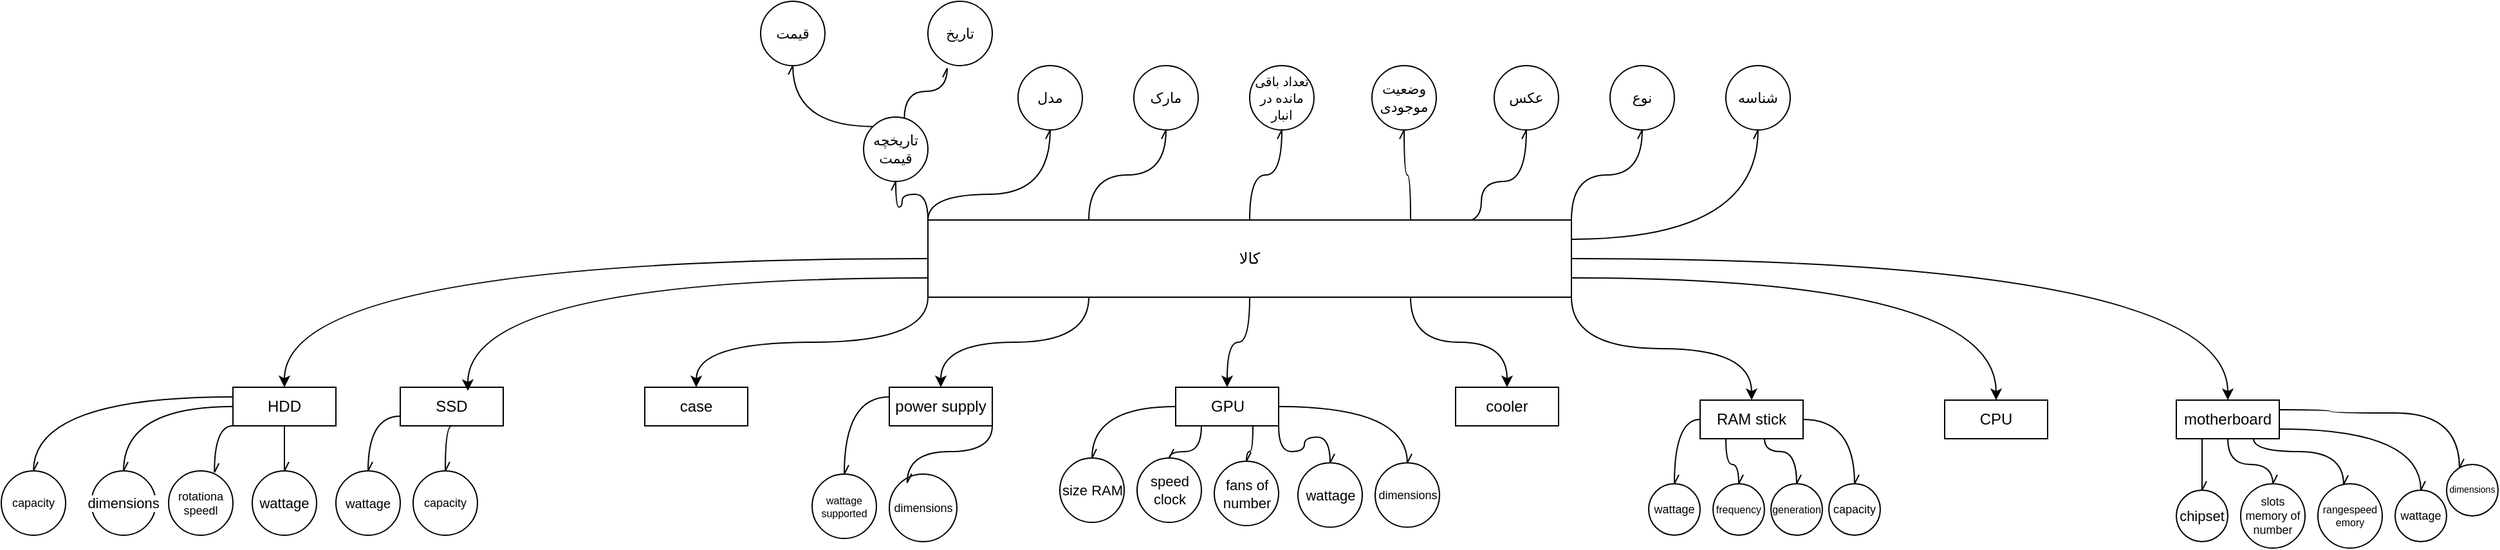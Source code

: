 <mxfile version="24.9.1">
  <diagram name="Page-1" id="9pAMobIlL3Q27WV-ND6b">
    <mxGraphModel dx="2643" dy="2343" grid="1" gridSize="10" guides="1" tooltips="1" connect="1" arrows="1" fold="1" page="1" pageScale="1" pageWidth="850" pageHeight="1400" math="0" shadow="0">
      <root>
        <mxCell id="0" />
        <mxCell id="1" parent="0" />
        <mxCell id="2hztsEfEEE-q9e5ccqZt-3" style="edgeStyle=orthogonalEdgeStyle;rounded=0;orthogonalLoop=1;jettySize=auto;html=1;exitX=0;exitY=1;exitDx=0;exitDy=0;curved=1;" edge="1" parent="1" source="2hztsEfEEE-q9e5ccqZt-1" target="2hztsEfEEE-q9e5ccqZt-4">
          <mxGeometry relative="1" as="geometry">
            <mxPoint x="80" y="230" as="targetPoint" />
          </mxGeometry>
        </mxCell>
        <mxCell id="2hztsEfEEE-q9e5ccqZt-5" style="edgeStyle=orthogonalEdgeStyle;rounded=0;orthogonalLoop=1;jettySize=auto;html=1;exitX=0.25;exitY=1;exitDx=0;exitDy=0;curved=1;" edge="1" parent="1" source="2hztsEfEEE-q9e5ccqZt-1" target="2hztsEfEEE-q9e5ccqZt-6">
          <mxGeometry relative="1" as="geometry">
            <mxPoint x="170" y="220" as="targetPoint" />
          </mxGeometry>
        </mxCell>
        <mxCell id="2hztsEfEEE-q9e5ccqZt-7" style="edgeStyle=orthogonalEdgeStyle;rounded=0;orthogonalLoop=1;jettySize=auto;html=1;exitX=0.5;exitY=1;exitDx=0;exitDy=0;curved=1;" edge="1" parent="1" source="2hztsEfEEE-q9e5ccqZt-1" target="2hztsEfEEE-q9e5ccqZt-9">
          <mxGeometry relative="1" as="geometry">
            <mxPoint x="260" y="230" as="targetPoint" />
          </mxGeometry>
        </mxCell>
        <mxCell id="2hztsEfEEE-q9e5ccqZt-10" style="edgeStyle=orthogonalEdgeStyle;rounded=0;orthogonalLoop=1;jettySize=auto;html=1;exitX=0.75;exitY=1;exitDx=0;exitDy=0;curved=1;" edge="1" parent="1" source="2hztsEfEEE-q9e5ccqZt-1" target="2hztsEfEEE-q9e5ccqZt-11">
          <mxGeometry relative="1" as="geometry">
            <mxPoint x="330" y="230" as="targetPoint" />
          </mxGeometry>
        </mxCell>
        <mxCell id="2hztsEfEEE-q9e5ccqZt-13" style="edgeStyle=orthogonalEdgeStyle;rounded=0;orthogonalLoop=1;jettySize=auto;html=1;exitX=1;exitY=1;exitDx=0;exitDy=0;curved=1;" edge="1" parent="1" source="2hztsEfEEE-q9e5ccqZt-1" target="2hztsEfEEE-q9e5ccqZt-14">
          <mxGeometry relative="1" as="geometry">
            <mxPoint x="430" y="230" as="targetPoint" />
          </mxGeometry>
        </mxCell>
        <mxCell id="2hztsEfEEE-q9e5ccqZt-17" style="edgeStyle=orthogonalEdgeStyle;rounded=0;orthogonalLoop=1;jettySize=auto;html=1;exitX=1;exitY=0.5;exitDx=0;exitDy=0;curved=1;" edge="1" parent="1" source="2hztsEfEEE-q9e5ccqZt-1" target="2hztsEfEEE-q9e5ccqZt-18">
          <mxGeometry relative="1" as="geometry">
            <mxPoint x="480" y="240" as="targetPoint" />
          </mxGeometry>
        </mxCell>
        <mxCell id="2hztsEfEEE-q9e5ccqZt-24" style="edgeStyle=orthogonalEdgeStyle;rounded=0;orthogonalLoop=1;jettySize=auto;html=1;exitX=0;exitY=0.5;exitDx=0;exitDy=0;curved=1;" edge="1" parent="1" source="2hztsEfEEE-q9e5ccqZt-1" target="2hztsEfEEE-q9e5ccqZt-25">
          <mxGeometry relative="1" as="geometry">
            <mxPoint x="-100" y="230" as="targetPoint" />
          </mxGeometry>
        </mxCell>
        <mxCell id="2hztsEfEEE-q9e5ccqZt-26" style="edgeStyle=orthogonalEdgeStyle;rounded=0;orthogonalLoop=1;jettySize=auto;html=1;exitX=1;exitY=0.75;exitDx=0;exitDy=0;curved=1;" edge="1" parent="1" source="2hztsEfEEE-q9e5ccqZt-1" target="2hztsEfEEE-q9e5ccqZt-27">
          <mxGeometry relative="1" as="geometry">
            <mxPoint x="460" y="210" as="targetPoint" />
          </mxGeometry>
        </mxCell>
        <mxCell id="2hztsEfEEE-q9e5ccqZt-32" style="edgeStyle=orthogonalEdgeStyle;shape=connector;curved=1;rounded=0;orthogonalLoop=1;jettySize=auto;html=1;exitX=0.5;exitY=0;exitDx=0;exitDy=0;strokeColor=default;align=center;verticalAlign=middle;fontFamily=Helvetica;fontSize=11;fontColor=default;labelBackgroundColor=default;elbow=vertical;endArrow=openAsync;endFill=0;" edge="1" parent="1" source="2hztsEfEEE-q9e5ccqZt-1" target="2hztsEfEEE-q9e5ccqZt-33">
          <mxGeometry relative="1" as="geometry">
            <mxPoint x="230" y="60" as="targetPoint" />
          </mxGeometry>
        </mxCell>
        <mxCell id="2hztsEfEEE-q9e5ccqZt-34" style="edgeStyle=orthogonalEdgeStyle;shape=connector;curved=1;rounded=0;orthogonalLoop=1;jettySize=auto;html=1;exitX=0.25;exitY=0;exitDx=0;exitDy=0;strokeColor=default;align=center;verticalAlign=middle;fontFamily=Helvetica;fontSize=11;fontColor=default;labelBackgroundColor=default;elbow=vertical;endArrow=openAsync;endFill=0;" edge="1" parent="1" source="2hztsEfEEE-q9e5ccqZt-1" target="2hztsEfEEE-q9e5ccqZt-35">
          <mxGeometry relative="1" as="geometry">
            <mxPoint x="177.5" y="60" as="targetPoint" />
          </mxGeometry>
        </mxCell>
        <mxCell id="2hztsEfEEE-q9e5ccqZt-40" style="edgeStyle=orthogonalEdgeStyle;shape=connector;curved=1;rounded=0;orthogonalLoop=1;jettySize=auto;html=1;exitX=0;exitY=0;exitDx=0;exitDy=0;strokeColor=default;align=center;verticalAlign=middle;fontFamily=Helvetica;fontSize=11;fontColor=default;labelBackgroundColor=default;elbow=vertical;endArrow=openAsync;endFill=0;" edge="1" parent="1" source="2hztsEfEEE-q9e5ccqZt-1" target="2hztsEfEEE-q9e5ccqZt-41">
          <mxGeometry relative="1" as="geometry">
            <mxPoint x="90" y="60" as="targetPoint" />
            <Array as="points">
              <mxPoint x="-120" y="80" />
              <mxPoint x="-25" y="80" />
            </Array>
          </mxGeometry>
        </mxCell>
        <mxCell id="2hztsEfEEE-q9e5ccqZt-42" style="edgeStyle=orthogonalEdgeStyle;shape=connector;curved=1;rounded=0;orthogonalLoop=1;jettySize=auto;html=1;exitX=0;exitY=0;exitDx=0;exitDy=0;strokeColor=default;align=center;verticalAlign=middle;fontFamily=Helvetica;fontSize=11;fontColor=default;labelBackgroundColor=default;elbow=vertical;endArrow=openAsync;endFill=0;" edge="1" parent="1" source="2hztsEfEEE-q9e5ccqZt-1" target="2hztsEfEEE-q9e5ccqZt-43">
          <mxGeometry relative="1" as="geometry">
            <mxPoint x="50" y="60" as="targetPoint" />
          </mxGeometry>
        </mxCell>
        <mxCell id="2hztsEfEEE-q9e5ccqZt-64" style="edgeStyle=orthogonalEdgeStyle;shape=connector;curved=1;rounded=0;orthogonalLoop=1;jettySize=auto;html=1;exitX=1;exitY=0;exitDx=0;exitDy=0;entryX=0.5;entryY=1;entryDx=0;entryDy=0;strokeColor=default;align=center;verticalAlign=middle;fontFamily=Helvetica;fontSize=11;fontColor=default;labelBackgroundColor=default;elbow=vertical;endArrow=openAsync;endFill=0;" edge="1" parent="1" source="2hztsEfEEE-q9e5ccqZt-1" target="2hztsEfEEE-q9e5ccqZt-39">
          <mxGeometry relative="1" as="geometry" />
        </mxCell>
        <mxCell id="2hztsEfEEE-q9e5ccqZt-65" style="edgeStyle=orthogonalEdgeStyle;shape=connector;curved=1;rounded=0;orthogonalLoop=1;jettySize=auto;html=1;exitX=1;exitY=0.25;exitDx=0;exitDy=0;entryX=0.5;entryY=1;entryDx=0;entryDy=0;strokeColor=default;align=center;verticalAlign=middle;fontFamily=Helvetica;fontSize=11;fontColor=default;labelBackgroundColor=default;elbow=vertical;endArrow=openAsync;endFill=0;" edge="1" parent="1" source="2hztsEfEEE-q9e5ccqZt-1" target="2hztsEfEEE-q9e5ccqZt-37">
          <mxGeometry relative="1" as="geometry" />
        </mxCell>
        <mxCell id="2hztsEfEEE-q9e5ccqZt-66" style="edgeStyle=orthogonalEdgeStyle;shape=connector;curved=1;rounded=0;orthogonalLoop=1;jettySize=auto;html=1;exitX=0.83;exitY=0.023;exitDx=0;exitDy=0;strokeColor=default;align=center;verticalAlign=middle;fontFamily=Helvetica;fontSize=11;fontColor=default;labelBackgroundColor=default;elbow=vertical;endArrow=openAsync;endFill=0;entryX=0.5;entryY=1;entryDx=0;entryDy=0;exitPerimeter=0;" edge="1" parent="1" source="2hztsEfEEE-q9e5ccqZt-1" target="2hztsEfEEE-q9e5ccqZt-29">
          <mxGeometry relative="1" as="geometry">
            <mxPoint x="320" y="40" as="targetPoint" />
            <Array as="points">
              <mxPoint x="310" y="101" />
              <mxPoint x="310" y="70" />
              <mxPoint x="345" y="70" />
            </Array>
          </mxGeometry>
        </mxCell>
        <mxCell id="2hztsEfEEE-q9e5ccqZt-67" style="edgeStyle=orthogonalEdgeStyle;shape=connector;curved=1;rounded=0;orthogonalLoop=1;jettySize=auto;html=1;exitX=0.75;exitY=0;exitDx=0;exitDy=0;entryX=0.5;entryY=1;entryDx=0;entryDy=0;strokeColor=default;align=center;verticalAlign=middle;fontFamily=Helvetica;fontSize=11;fontColor=default;labelBackgroundColor=default;elbow=vertical;endArrow=openAsync;endFill=0;" edge="1" parent="1" source="2hztsEfEEE-q9e5ccqZt-1" target="2hztsEfEEE-q9e5ccqZt-31">
          <mxGeometry relative="1" as="geometry" />
        </mxCell>
        <mxCell id="2hztsEfEEE-q9e5ccqZt-1" value="کالا" style="rounded=0;whiteSpace=wrap;html=1;" vertex="1" parent="1">
          <mxGeometry x="-120" y="100" width="500" height="60" as="geometry" />
        </mxCell>
        <mxCell id="2hztsEfEEE-q9e5ccqZt-4" value="case" style="rounded=0;whiteSpace=wrap;html=1;" vertex="1" parent="1">
          <mxGeometry x="-340" y="230" width="80" height="30" as="geometry" />
        </mxCell>
        <mxCell id="2hztsEfEEE-q9e5ccqZt-97" style="edgeStyle=orthogonalEdgeStyle;shape=connector;curved=1;rounded=0;orthogonalLoop=1;jettySize=auto;html=1;exitX=0;exitY=0.25;exitDx=0;exitDy=0;entryX=0.5;entryY=0;entryDx=0;entryDy=0;strokeColor=default;align=center;verticalAlign=middle;fontFamily=Helvetica;fontSize=11;fontColor=default;labelBackgroundColor=default;elbow=vertical;endArrow=openAsync;endFill=0;" edge="1" parent="1" source="2hztsEfEEE-q9e5ccqZt-6" target="2hztsEfEEE-q9e5ccqZt-80">
          <mxGeometry relative="1" as="geometry" />
        </mxCell>
        <mxCell id="2hztsEfEEE-q9e5ccqZt-6" value="power supply" style="rounded=0;whiteSpace=wrap;html=1;" vertex="1" parent="1">
          <mxGeometry x="-150" y="230" width="80" height="30" as="geometry" />
        </mxCell>
        <mxCell id="2hztsEfEEE-q9e5ccqZt-110" style="edgeStyle=orthogonalEdgeStyle;shape=connector;curved=1;rounded=0;orthogonalLoop=1;jettySize=auto;html=1;exitX=0;exitY=0.5;exitDx=0;exitDy=0;entryX=0.5;entryY=0;entryDx=0;entryDy=0;strokeColor=default;align=center;verticalAlign=middle;fontFamily=Helvetica;fontSize=11;fontColor=default;labelBackgroundColor=default;elbow=vertical;endArrow=openAsync;endFill=0;" edge="1" parent="1" source="2hztsEfEEE-q9e5ccqZt-9" target="2hztsEfEEE-q9e5ccqZt-109">
          <mxGeometry relative="1" as="geometry" />
        </mxCell>
        <mxCell id="2hztsEfEEE-q9e5ccqZt-111" style="edgeStyle=orthogonalEdgeStyle;shape=connector;curved=1;rounded=0;orthogonalLoop=1;jettySize=auto;html=1;exitX=0.25;exitY=1;exitDx=0;exitDy=0;strokeColor=default;align=center;verticalAlign=middle;fontFamily=Helvetica;fontSize=11;fontColor=default;labelBackgroundColor=default;elbow=vertical;endArrow=openAsync;endFill=0;" edge="1" parent="1" source="2hztsEfEEE-q9e5ccqZt-9" target="2hztsEfEEE-q9e5ccqZt-112">
          <mxGeometry relative="1" as="geometry">
            <mxPoint x="92.974" y="300" as="targetPoint" />
          </mxGeometry>
        </mxCell>
        <mxCell id="2hztsEfEEE-q9e5ccqZt-113" style="edgeStyle=orthogonalEdgeStyle;shape=connector;curved=1;rounded=0;orthogonalLoop=1;jettySize=auto;html=1;exitX=0.75;exitY=1;exitDx=0;exitDy=0;strokeColor=default;align=center;verticalAlign=middle;fontFamily=Helvetica;fontSize=11;fontColor=default;labelBackgroundColor=default;elbow=vertical;endArrow=openAsync;endFill=0;" edge="1" parent="1" source="2hztsEfEEE-q9e5ccqZt-9" target="2hztsEfEEE-q9e5ccqZt-114">
          <mxGeometry relative="1" as="geometry">
            <mxPoint x="152.5" y="300" as="targetPoint" />
          </mxGeometry>
        </mxCell>
        <mxCell id="2hztsEfEEE-q9e5ccqZt-115" style="edgeStyle=orthogonalEdgeStyle;shape=connector;curved=1;rounded=0;orthogonalLoop=1;jettySize=auto;html=1;exitX=1;exitY=1;exitDx=0;exitDy=0;strokeColor=default;align=center;verticalAlign=middle;fontFamily=Helvetica;fontSize=11;fontColor=default;labelBackgroundColor=default;elbow=vertical;endArrow=openAsync;endFill=0;" edge="1" parent="1" source="2hztsEfEEE-q9e5ccqZt-9" target="2hztsEfEEE-q9e5ccqZt-116">
          <mxGeometry relative="1" as="geometry">
            <mxPoint x="182.5" y="280" as="targetPoint" />
          </mxGeometry>
        </mxCell>
        <mxCell id="2hztsEfEEE-q9e5ccqZt-117" style="edgeStyle=orthogonalEdgeStyle;shape=connector;curved=1;rounded=0;orthogonalLoop=1;jettySize=auto;html=1;exitX=1;exitY=0.5;exitDx=0;exitDy=0;strokeColor=default;align=center;verticalAlign=middle;fontFamily=Helvetica;fontSize=11;fontColor=default;labelBackgroundColor=default;elbow=vertical;endArrow=openAsync;endFill=0;" edge="1" parent="1" source="2hztsEfEEE-q9e5ccqZt-9" target="2hztsEfEEE-q9e5ccqZt-118">
          <mxGeometry relative="1" as="geometry">
            <mxPoint x="222.5" y="290" as="targetPoint" />
          </mxGeometry>
        </mxCell>
        <mxCell id="2hztsEfEEE-q9e5ccqZt-9" value="GPU" style="rounded=0;whiteSpace=wrap;html=1;" vertex="1" parent="1">
          <mxGeometry x="72.5" y="230" width="80" height="30" as="geometry" />
        </mxCell>
        <mxCell id="2hztsEfEEE-q9e5ccqZt-11" value="cooler" style="rounded=0;whiteSpace=wrap;html=1;" vertex="1" parent="1">
          <mxGeometry x="290" y="230" width="80" height="30" as="geometry" />
        </mxCell>
        <mxCell id="2hztsEfEEE-q9e5ccqZt-58" style="edgeStyle=orthogonalEdgeStyle;shape=connector;curved=1;rounded=0;orthogonalLoop=1;jettySize=auto;html=1;exitX=0.25;exitY=1;exitDx=0;exitDy=0;strokeColor=default;align=center;verticalAlign=middle;fontFamily=Helvetica;fontSize=11;fontColor=default;labelBackgroundColor=default;elbow=vertical;endArrow=openAsync;endFill=0;" edge="1" parent="1" source="2hztsEfEEE-q9e5ccqZt-14" target="2hztsEfEEE-q9e5ccqZt-59">
          <mxGeometry relative="1" as="geometry">
            <mxPoint x="530" y="290" as="targetPoint" />
            <Array as="points">
              <mxPoint x="530" y="260" />
              <mxPoint x="530" y="280" />
              <mxPoint x="555" y="280" />
            </Array>
          </mxGeometry>
        </mxCell>
        <mxCell id="2hztsEfEEE-q9e5ccqZt-68" style="edgeStyle=orthogonalEdgeStyle;shape=connector;curved=1;rounded=0;orthogonalLoop=1;jettySize=auto;html=1;exitX=0.25;exitY=1;exitDx=0;exitDy=0;strokeColor=default;align=center;verticalAlign=middle;fontFamily=Helvetica;fontSize=11;fontColor=default;labelBackgroundColor=default;elbow=vertical;endArrow=openAsync;endFill=0;" edge="1" parent="1" source="2hztsEfEEE-q9e5ccqZt-14" target="2hztsEfEEE-q9e5ccqZt-72">
          <mxGeometry relative="1" as="geometry">
            <mxPoint x="500.091" y="300" as="targetPoint" />
          </mxGeometry>
        </mxCell>
        <mxCell id="2hztsEfEEE-q9e5ccqZt-103" style="edgeStyle=orthogonalEdgeStyle;shape=connector;curved=1;rounded=0;orthogonalLoop=1;jettySize=auto;html=1;exitX=1;exitY=0.5;exitDx=0;exitDy=0;entryX=0.5;entryY=0;entryDx=0;entryDy=0;strokeColor=default;align=center;verticalAlign=middle;fontFamily=Helvetica;fontSize=11;fontColor=default;labelBackgroundColor=default;elbow=vertical;endArrow=openAsync;endFill=0;" edge="1" parent="1" source="2hztsEfEEE-q9e5ccqZt-14" target="2hztsEfEEE-q9e5ccqZt-71">
          <mxGeometry relative="1" as="geometry" />
        </mxCell>
        <mxCell id="2hztsEfEEE-q9e5ccqZt-105" style="edgeStyle=orthogonalEdgeStyle;shape=connector;curved=1;rounded=0;orthogonalLoop=1;jettySize=auto;html=1;exitX=0;exitY=0.5;exitDx=0;exitDy=0;entryX=0.5;entryY=0;entryDx=0;entryDy=0;strokeColor=default;align=center;verticalAlign=middle;fontFamily=Helvetica;fontSize=11;fontColor=default;labelBackgroundColor=default;elbow=vertical;endArrow=openAsync;endFill=0;" edge="1" parent="1" source="2hztsEfEEE-q9e5ccqZt-14" target="2hztsEfEEE-q9e5ccqZt-73">
          <mxGeometry relative="1" as="geometry" />
        </mxCell>
        <mxCell id="2hztsEfEEE-q9e5ccqZt-14" value="RAM stick" style="rounded=0;whiteSpace=wrap;html=1;" vertex="1" parent="1">
          <mxGeometry x="480" y="240" width="80" height="30" as="geometry" />
        </mxCell>
        <mxCell id="2hztsEfEEE-q9e5ccqZt-48" style="edgeStyle=orthogonalEdgeStyle;shape=connector;curved=1;rounded=0;orthogonalLoop=1;jettySize=auto;html=1;exitX=0.75;exitY=1;exitDx=0;exitDy=0;strokeColor=default;align=center;verticalAlign=middle;fontFamily=Helvetica;fontSize=11;fontColor=default;labelBackgroundColor=default;elbow=vertical;endArrow=openAsync;endFill=0;" edge="1" parent="1" source="2hztsEfEEE-q9e5ccqZt-18" target="2hztsEfEEE-q9e5ccqZt-57">
          <mxGeometry relative="1" as="geometry">
            <mxPoint x="930" y="300" as="targetPoint" />
            <Array as="points">
              <mxPoint x="910" y="280" />
              <mxPoint x="980" y="280" />
            </Array>
          </mxGeometry>
        </mxCell>
        <mxCell id="2hztsEfEEE-q9e5ccqZt-49" style="edgeStyle=orthogonalEdgeStyle;shape=connector;curved=1;rounded=0;orthogonalLoop=1;jettySize=auto;html=1;exitX=0.5;exitY=1;exitDx=0;exitDy=0;strokeColor=default;align=center;verticalAlign=middle;fontFamily=Helvetica;fontSize=11;fontColor=default;labelBackgroundColor=default;elbow=vertical;endArrow=openAsync;endFill=0;" edge="1" parent="1" source="2hztsEfEEE-q9e5ccqZt-18" target="2hztsEfEEE-q9e5ccqZt-56">
          <mxGeometry relative="1" as="geometry">
            <mxPoint x="900" y="300" as="targetPoint" />
          </mxGeometry>
        </mxCell>
        <mxCell id="2hztsEfEEE-q9e5ccqZt-50" style="edgeStyle=orthogonalEdgeStyle;shape=connector;curved=1;rounded=0;orthogonalLoop=1;jettySize=auto;html=1;exitX=0.25;exitY=1;exitDx=0;exitDy=0;strokeColor=default;align=center;verticalAlign=middle;fontFamily=Helvetica;fontSize=11;fontColor=default;labelBackgroundColor=default;elbow=vertical;endArrow=openAsync;endFill=0;" edge="1" parent="1" source="2hztsEfEEE-q9e5ccqZt-18" target="2hztsEfEEE-q9e5ccqZt-55">
          <mxGeometry relative="1" as="geometry">
            <mxPoint x="870.31" y="300" as="targetPoint" />
          </mxGeometry>
        </mxCell>
        <mxCell id="2hztsEfEEE-q9e5ccqZt-51" style="edgeStyle=orthogonalEdgeStyle;shape=connector;curved=1;rounded=0;orthogonalLoop=1;jettySize=auto;html=1;exitX=1;exitY=0.75;exitDx=0;exitDy=0;strokeColor=default;align=center;verticalAlign=middle;fontFamily=Helvetica;fontSize=11;fontColor=default;labelBackgroundColor=default;elbow=vertical;endArrow=openAsync;endFill=0;" edge="1" parent="1" source="2hztsEfEEE-q9e5ccqZt-18" target="2hztsEfEEE-q9e5ccqZt-54">
          <mxGeometry relative="1" as="geometry">
            <mxPoint x="960" y="300" as="targetPoint" />
          </mxGeometry>
        </mxCell>
        <mxCell id="2hztsEfEEE-q9e5ccqZt-52" style="edgeStyle=orthogonalEdgeStyle;shape=connector;curved=1;rounded=0;orthogonalLoop=1;jettySize=auto;html=1;exitX=1;exitY=0.25;exitDx=0;exitDy=0;strokeColor=default;align=center;verticalAlign=middle;fontFamily=Helvetica;fontSize=11;fontColor=default;labelBackgroundColor=default;elbow=vertical;endArrow=openAsync;endFill=0;" edge="1" parent="1" source="2hztsEfEEE-q9e5ccqZt-18" target="2hztsEfEEE-q9e5ccqZt-53">
          <mxGeometry relative="1" as="geometry">
            <mxPoint x="990" y="300" as="targetPoint" />
            <Array as="points">
              <mxPoint x="970" y="248" />
              <mxPoint x="970" y="250" />
              <mxPoint x="1070" y="250" />
            </Array>
          </mxGeometry>
        </mxCell>
        <mxCell id="2hztsEfEEE-q9e5ccqZt-18" value="motherboard" style="rounded=0;whiteSpace=wrap;html=1;" vertex="1" parent="1">
          <mxGeometry x="850" y="240" width="80" height="30" as="geometry" />
        </mxCell>
        <mxCell id="2hztsEfEEE-q9e5ccqZt-85" style="edgeStyle=orthogonalEdgeStyle;shape=connector;curved=1;rounded=0;orthogonalLoop=1;jettySize=auto;html=1;exitX=0;exitY=0.75;exitDx=0;exitDy=0;strokeColor=default;align=center;verticalAlign=middle;fontFamily=Helvetica;fontSize=11;fontColor=default;labelBackgroundColor=default;elbow=vertical;endArrow=openAsync;endFill=0;" edge="1" parent="1" source="2hztsEfEEE-q9e5ccqZt-21" target="2hztsEfEEE-q9e5ccqZt-82">
          <mxGeometry relative="1" as="geometry" />
        </mxCell>
        <mxCell id="2hztsEfEEE-q9e5ccqZt-88" style="edgeStyle=orthogonalEdgeStyle;shape=connector;curved=1;rounded=0;orthogonalLoop=1;jettySize=auto;html=1;exitX=0.5;exitY=1;exitDx=0;exitDy=0;entryX=0.5;entryY=0;entryDx=0;entryDy=0;strokeColor=default;align=center;verticalAlign=middle;fontFamily=Helvetica;fontSize=11;fontColor=default;labelBackgroundColor=default;elbow=vertical;endArrow=openAsync;endFill=0;" edge="1" parent="1" source="2hztsEfEEE-q9e5ccqZt-21" target="2hztsEfEEE-q9e5ccqZt-84">
          <mxGeometry relative="1" as="geometry" />
        </mxCell>
        <mxCell id="2hztsEfEEE-q9e5ccqZt-21" value="SSD" style="rounded=0;whiteSpace=wrap;html=1;" vertex="1" parent="1">
          <mxGeometry x="-530" y="230" width="80" height="30" as="geometry" />
        </mxCell>
        <mxCell id="2hztsEfEEE-q9e5ccqZt-23" style="edgeStyle=orthogonalEdgeStyle;rounded=0;orthogonalLoop=1;jettySize=auto;html=1;exitX=0;exitY=0.75;exitDx=0;exitDy=0;entryX=0.656;entryY=0.094;entryDx=0;entryDy=0;entryPerimeter=0;curved=1;" edge="1" parent="1" source="2hztsEfEEE-q9e5ccqZt-1" target="2hztsEfEEE-q9e5ccqZt-21">
          <mxGeometry relative="1" as="geometry" />
        </mxCell>
        <mxCell id="2hztsEfEEE-q9e5ccqZt-94" style="edgeStyle=orthogonalEdgeStyle;shape=connector;curved=1;rounded=0;orthogonalLoop=1;jettySize=auto;html=1;exitX=0;exitY=0.25;exitDx=0;exitDy=0;entryX=0.5;entryY=0;entryDx=0;entryDy=0;strokeColor=default;align=center;verticalAlign=middle;fontFamily=Helvetica;fontSize=11;fontColor=default;labelBackgroundColor=default;elbow=vertical;endArrow=openAsync;endFill=0;" edge="1" parent="1" source="2hztsEfEEE-q9e5ccqZt-25" target="2hztsEfEEE-q9e5ccqZt-91">
          <mxGeometry relative="1" as="geometry" />
        </mxCell>
        <mxCell id="2hztsEfEEE-q9e5ccqZt-98" style="edgeStyle=orthogonalEdgeStyle;shape=connector;curved=1;rounded=0;orthogonalLoop=1;jettySize=auto;html=1;exitX=0.5;exitY=1;exitDx=0;exitDy=0;strokeColor=default;align=center;verticalAlign=middle;fontFamily=Helvetica;fontSize=11;fontColor=default;labelBackgroundColor=default;elbow=vertical;endArrow=openAsync;endFill=0;" edge="1" parent="1" source="2hztsEfEEE-q9e5ccqZt-25" target="2hztsEfEEE-q9e5ccqZt-99">
          <mxGeometry relative="1" as="geometry">
            <mxPoint x="-619.609" y="300" as="targetPoint" />
          </mxGeometry>
        </mxCell>
        <mxCell id="2hztsEfEEE-q9e5ccqZt-100" style="edgeStyle=orthogonalEdgeStyle;shape=connector;curved=1;rounded=0;orthogonalLoop=1;jettySize=auto;html=1;exitX=0;exitY=0.5;exitDx=0;exitDy=0;strokeColor=default;align=center;verticalAlign=middle;fontFamily=Helvetica;fontSize=11;fontColor=default;labelBackgroundColor=default;elbow=vertical;endArrow=openAsync;endFill=0;" edge="1" parent="1" source="2hztsEfEEE-q9e5ccqZt-25" target="2hztsEfEEE-q9e5ccqZt-101">
          <mxGeometry relative="1" as="geometry">
            <mxPoint x="-730" y="290" as="targetPoint" />
          </mxGeometry>
        </mxCell>
        <mxCell id="2hztsEfEEE-q9e5ccqZt-25" value="HDD" style="rounded=0;whiteSpace=wrap;html=1;" vertex="1" parent="1">
          <mxGeometry x="-660" y="230" width="80" height="30" as="geometry" />
        </mxCell>
        <mxCell id="2hztsEfEEE-q9e5ccqZt-27" value="CPU" style="rounded=0;whiteSpace=wrap;html=1;" vertex="1" parent="1">
          <mxGeometry x="670" y="240" width="80" height="30" as="geometry" />
        </mxCell>
        <mxCell id="2hztsEfEEE-q9e5ccqZt-29" value="عکس" style="ellipse;whiteSpace=wrap;html=1;fontFamily=Helvetica;fontSize=11;fontColor=default;labelBackgroundColor=default;" vertex="1" parent="1">
          <mxGeometry x="320" y="-20" width="50" height="50" as="geometry" />
        </mxCell>
        <mxCell id="2hztsEfEEE-q9e5ccqZt-31" value="وضعیت موجودی" style="ellipse;whiteSpace=wrap;html=1;aspect=fixed;fontFamily=Helvetica;fontSize=11;fontColor=default;labelBackgroundColor=none;" vertex="1" parent="1">
          <mxGeometry x="225" y="-20" width="50" height="50" as="geometry" />
        </mxCell>
        <mxCell id="2hztsEfEEE-q9e5ccqZt-33" value="&lt;font style=&quot;font-size: 10px;&quot;&gt;تعداد باقی مانده در انبار&lt;/font&gt;" style="ellipse;whiteSpace=wrap;html=1;fontFamily=Helvetica;fontSize=11;fontColor=default;labelBackgroundColor=none;" vertex="1" parent="1">
          <mxGeometry x="130" y="-20" width="50" height="50" as="geometry" />
        </mxCell>
        <mxCell id="2hztsEfEEE-q9e5ccqZt-35" value="مارک" style="ellipse;whiteSpace=wrap;html=1;aspect=fixed;fontFamily=Helvetica;fontSize=11;fontColor=default;labelBackgroundColor=default;" vertex="1" parent="1">
          <mxGeometry x="40" y="-20" width="50" height="50" as="geometry" />
        </mxCell>
        <mxCell id="2hztsEfEEE-q9e5ccqZt-37" value="شناسه" style="ellipse;whiteSpace=wrap;html=1;aspect=fixed;fontFamily=Helvetica;fontSize=11;fontColor=default;labelBackgroundColor=default;" vertex="1" parent="1">
          <mxGeometry x="500" y="-20" width="50" height="50" as="geometry" />
        </mxCell>
        <mxCell id="2hztsEfEEE-q9e5ccqZt-39" value="نوع" style="ellipse;whiteSpace=wrap;html=1;aspect=fixed;fontFamily=Helvetica;fontSize=11;fontColor=default;labelBackgroundColor=default;" vertex="1" parent="1">
          <mxGeometry x="410" y="-20" width="50" height="50" as="geometry" />
        </mxCell>
        <mxCell id="2hztsEfEEE-q9e5ccqZt-41" value="مدل" style="ellipse;whiteSpace=wrap;html=1;aspect=fixed;fontFamily=Helvetica;fontSize=11;fontColor=default;labelBackgroundColor=default;" vertex="1" parent="1">
          <mxGeometry x="-50" y="-20" width="50" height="50" as="geometry" />
        </mxCell>
        <mxCell id="2hztsEfEEE-q9e5ccqZt-44" style="edgeStyle=orthogonalEdgeStyle;shape=connector;curved=1;rounded=0;orthogonalLoop=1;jettySize=auto;html=1;exitX=0;exitY=0;exitDx=0;exitDy=0;strokeColor=default;align=center;verticalAlign=middle;fontFamily=Helvetica;fontSize=11;fontColor=default;labelBackgroundColor=default;elbow=vertical;endArrow=openAsync;endFill=0;" edge="1" parent="1" source="2hztsEfEEE-q9e5ccqZt-43" target="2hztsEfEEE-q9e5ccqZt-47">
          <mxGeometry relative="1" as="geometry">
            <mxPoint y="-10" as="targetPoint" />
          </mxGeometry>
        </mxCell>
        <mxCell id="2hztsEfEEE-q9e5ccqZt-45" style="edgeStyle=orthogonalEdgeStyle;shape=connector;curved=1;rounded=0;orthogonalLoop=1;jettySize=auto;html=1;exitX=0.633;exitY=0.023;exitDx=0;exitDy=0;strokeColor=default;align=center;verticalAlign=middle;fontFamily=Helvetica;fontSize=11;fontColor=default;labelBackgroundColor=default;elbow=vertical;endArrow=openAsync;endFill=0;exitPerimeter=0;entryX=0.3;entryY=1.04;entryDx=0;entryDy=0;entryPerimeter=0;" edge="1" parent="1" source="2hztsEfEEE-q9e5ccqZt-43" target="2hztsEfEEE-q9e5ccqZt-46">
          <mxGeometry relative="1" as="geometry">
            <mxPoint x="60" y="-10" as="targetPoint" />
          </mxGeometry>
        </mxCell>
        <mxCell id="2hztsEfEEE-q9e5ccqZt-43" value="تاریخچه قیمت" style="ellipse;whiteSpace=wrap;html=1;aspect=fixed;fontFamily=Helvetica;fontSize=11;fontColor=default;labelBackgroundColor=none;" vertex="1" parent="1">
          <mxGeometry x="-170" y="20" width="50" height="50" as="geometry" />
        </mxCell>
        <mxCell id="2hztsEfEEE-q9e5ccqZt-46" value="تاریخ" style="ellipse;whiteSpace=wrap;html=1;aspect=fixed;fontFamily=Helvetica;fontSize=11;fontColor=default;labelBackgroundColor=default;" vertex="1" parent="1">
          <mxGeometry x="-120" y="-70" width="50" height="50" as="geometry" />
        </mxCell>
        <mxCell id="2hztsEfEEE-q9e5ccqZt-47" value="قیمت" style="ellipse;whiteSpace=wrap;html=1;aspect=fixed;fontFamily=Helvetica;fontSize=11;fontColor=default;labelBackgroundColor=default;" vertex="1" parent="1">
          <mxGeometry x="-250" y="-70" width="50" height="50" as="geometry" />
        </mxCell>
        <mxCell id="2hztsEfEEE-q9e5ccqZt-53" value="‫‪dimensions‬‬" style="ellipse;whiteSpace=wrap;html=1;aspect=fixed;fontFamily=Helvetica;fontSize=7;fontColor=default;labelBackgroundColor=none;" vertex="1" parent="1">
          <mxGeometry x="1060" y="290" width="40" height="40" as="geometry" />
        </mxCell>
        <mxCell id="2hztsEfEEE-q9e5ccqZt-54" value="‫‪wattage‬‬" style="ellipse;whiteSpace=wrap;html=1;aspect=fixed;fontFamily=Helvetica;fontSize=9;fontColor=default;labelBackgroundColor=none;" vertex="1" parent="1">
          <mxGeometry x="1020" y="310" width="40" height="40" as="geometry" />
        </mxCell>
        <mxCell id="2hztsEfEEE-q9e5ccqZt-55" value="‫‪chipset‬‬" style="ellipse;whiteSpace=wrap;html=1;aspect=fixed;fontFamily=Helvetica;fontSize=11;fontColor=default;labelBackgroundColor=default;" vertex="1" parent="1">
          <mxGeometry x="850" y="310" width="40" height="40" as="geometry" />
        </mxCell>
        <mxCell id="2hztsEfEEE-q9e5ccqZt-56" value="‫‪slots‬‬ ‫‪memory‬‬ ‫‪of‬‬ ‫‪number‬‬" style="ellipse;whiteSpace=wrap;html=1;aspect=fixed;fontFamily=Helvetica;fontSize=9;fontColor=default;labelBackgroundColor=none;" vertex="1" parent="1">
          <mxGeometry x="900" y="305" width="50" height="50" as="geometry" />
        </mxCell>
        <mxCell id="2hztsEfEEE-q9e5ccqZt-57" value="‫‪range‬‬‫‪speed‬‬ ‫‪emory‬‬" style="ellipse;whiteSpace=wrap;html=1;aspect=fixed;fontFamily=Helvetica;fontSize=8;fontColor=default;labelBackgroundColor=none;" vertex="1" parent="1">
          <mxGeometry x="960" y="305" width="50" height="50" as="geometry" />
        </mxCell>
        <mxCell id="2hztsEfEEE-q9e5ccqZt-59" value="‫‪generation‬‬" style="ellipse;whiteSpace=wrap;html=1;aspect=fixed;fontFamily=Helvetica;fontSize=8;fontColor=default;labelBackgroundColor=none;" vertex="1" parent="1">
          <mxGeometry x="535" y="305" width="40" height="40" as="geometry" />
        </mxCell>
        <mxCell id="2hztsEfEEE-q9e5ccqZt-71" value="‫‪capacity‬‬" style="ellipse;whiteSpace=wrap;html=1;aspect=fixed;fontFamily=Helvetica;fontSize=9;fontColor=default;labelBackgroundColor=none;" vertex="1" parent="1">
          <mxGeometry x="580" y="305" width="40" height="40" as="geometry" />
        </mxCell>
        <mxCell id="2hztsEfEEE-q9e5ccqZt-72" value="‫‪frequency‬‬" style="ellipse;whiteSpace=wrap;html=1;aspect=fixed;fontFamily=Helvetica;fontSize=8;fontColor=default;labelBackgroundColor=none;" vertex="1" parent="1">
          <mxGeometry x="490" y="305" width="40" height="40" as="geometry" />
        </mxCell>
        <mxCell id="2hztsEfEEE-q9e5ccqZt-73" value="wattage" style="ellipse;whiteSpace=wrap;html=1;aspect=fixed;fontFamily=Helvetica;fontSize=9;fontColor=default;labelBackgroundColor=default;" vertex="1" parent="1">
          <mxGeometry x="440" y="305" width="40" height="40" as="geometry" />
        </mxCell>
        <mxCell id="2hztsEfEEE-q9e5ccqZt-78" value="‫‪dimensions‬‬" style="ellipse;whiteSpace=wrap;html=1;aspect=fixed;fontFamily=Helvetica;fontSize=9;fontColor=default;labelBackgroundColor=default;" vertex="1" parent="1">
          <mxGeometry x="-150" y="297.5" width="52.5" height="52.5" as="geometry" />
        </mxCell>
        <mxCell id="2hztsEfEEE-q9e5ccqZt-80" value="wattage supported" style="ellipse;whiteSpace=wrap;html=1;aspect=fixed;fontFamily=Helvetica;fontSize=8;fontColor=default;labelBackgroundColor=none;" vertex="1" parent="1">
          <mxGeometry x="-210" y="297.5" width="50" height="50" as="geometry" />
        </mxCell>
        <mxCell id="2hztsEfEEE-q9e5ccqZt-82" value="‫‪wattage‬‬" style="ellipse;whiteSpace=wrap;html=1;aspect=fixed;fontFamily=Helvetica;fontSize=10;fontColor=default;labelBackgroundColor=none;" vertex="1" parent="1">
          <mxGeometry x="-580" y="295" width="50" height="50" as="geometry" />
        </mxCell>
        <mxCell id="2hztsEfEEE-q9e5ccqZt-84" value="capacity" style="ellipse;whiteSpace=wrap;html=1;aspect=fixed;fontFamily=Helvetica;fontSize=9;fontColor=default;labelBackgroundColor=none;" vertex="1" parent="1">
          <mxGeometry x="-520" y="295" width="50" height="50" as="geometry" />
        </mxCell>
        <mxCell id="2hztsEfEEE-q9e5ccqZt-91" value="capacity" style="ellipse;whiteSpace=wrap;html=1;aspect=fixed;fontFamily=Helvetica;fontSize=9;fontColor=default;labelBackgroundColor=none;" vertex="1" parent="1">
          <mxGeometry x="-840" y="295" width="50" height="50" as="geometry" />
        </mxCell>
        <mxCell id="2hztsEfEEE-q9e5ccqZt-93" value="&lt;div&gt;rotationa speedl&lt;/div&gt;" style="ellipse;whiteSpace=wrap;html=1;aspect=fixed;fontFamily=Helvetica;fontSize=9;fontColor=default;labelBackgroundColor=none;" vertex="1" parent="1">
          <mxGeometry x="-710" y="295" width="50" height="50" as="geometry" />
        </mxCell>
        <mxCell id="2hztsEfEEE-q9e5ccqZt-95" style="edgeStyle=orthogonalEdgeStyle;shape=connector;curved=1;rounded=0;orthogonalLoop=1;jettySize=auto;html=1;exitX=1;exitY=1;exitDx=0;exitDy=0;entryX=0.264;entryY=0.128;entryDx=0;entryDy=0;entryPerimeter=0;strokeColor=default;align=center;verticalAlign=middle;fontFamily=Helvetica;fontSize=11;fontColor=default;labelBackgroundColor=default;elbow=vertical;endArrow=openAsync;endFill=0;" edge="1" parent="1" source="2hztsEfEEE-q9e5ccqZt-6" target="2hztsEfEEE-q9e5ccqZt-78">
          <mxGeometry relative="1" as="geometry" />
        </mxCell>
        <mxCell id="2hztsEfEEE-q9e5ccqZt-99" value="‫‪wattage‬‬" style="ellipse;whiteSpace=wrap;html=1;aspect=fixed;fontFamily=Helvetica;fontSize=11;fontColor=default;labelBackgroundColor=default;" vertex="1" parent="1">
          <mxGeometry x="-645" y="295" width="50" height="50" as="geometry" />
        </mxCell>
        <mxCell id="2hztsEfEEE-q9e5ccqZt-101" value="dimensions" style="ellipse;whiteSpace=wrap;html=1;aspect=fixed;fontFamily=Helvetica;fontSize=11;fontColor=default;labelBackgroundColor=default;" vertex="1" parent="1">
          <mxGeometry x="-770" y="295" width="50" height="50" as="geometry" />
        </mxCell>
        <mxCell id="2hztsEfEEE-q9e5ccqZt-102" style="edgeStyle=orthogonalEdgeStyle;shape=connector;curved=1;rounded=0;orthogonalLoop=1;jettySize=auto;html=1;exitX=0;exitY=1;exitDx=0;exitDy=0;entryX=0.712;entryY=0.023;entryDx=0;entryDy=0;entryPerimeter=0;strokeColor=default;align=center;verticalAlign=middle;fontFamily=Helvetica;fontSize=11;fontColor=default;labelBackgroundColor=default;elbow=vertical;endArrow=openAsync;endFill=0;" edge="1" parent="1" source="2hztsEfEEE-q9e5ccqZt-25" target="2hztsEfEEE-q9e5ccqZt-93">
          <mxGeometry relative="1" as="geometry" />
        </mxCell>
        <mxCell id="2hztsEfEEE-q9e5ccqZt-109" value="size RAM" style="ellipse;whiteSpace=wrap;html=1;aspect=fixed;fontFamily=Helvetica;fontSize=11;fontColor=default;labelBackgroundColor=none;" vertex="1" parent="1">
          <mxGeometry x="-17.5" y="285" width="50" height="50" as="geometry" />
        </mxCell>
        <mxCell id="2hztsEfEEE-q9e5ccqZt-112" value="speed clock" style="ellipse;whiteSpace=wrap;html=1;aspect=fixed;fontFamily=Helvetica;fontSize=11;fontColor=default;labelBackgroundColor=none;" vertex="1" parent="1">
          <mxGeometry x="42.5" y="285" width="50" height="50" as="geometry" />
        </mxCell>
        <mxCell id="2hztsEfEEE-q9e5ccqZt-114" value="fans of number" style="ellipse;whiteSpace=wrap;html=1;aspect=fixed;fontFamily=Helvetica;fontSize=11;fontColor=default;labelBackgroundColor=none;" vertex="1" parent="1">
          <mxGeometry x="102.5" y="287.5" width="50" height="50" as="geometry" />
        </mxCell>
        <mxCell id="2hztsEfEEE-q9e5ccqZt-116" value="wattage" style="ellipse;whiteSpace=wrap;html=1;aspect=fixed;fontFamily=Helvetica;fontSize=11;fontColor=default;labelBackgroundColor=default;" vertex="1" parent="1">
          <mxGeometry x="167.5" y="288.75" width="50" height="50" as="geometry" />
        </mxCell>
        <mxCell id="2hztsEfEEE-q9e5ccqZt-118" value="dimensions" style="ellipse;whiteSpace=wrap;html=1;aspect=fixed;fontFamily=Helvetica;fontSize=9;fontColor=default;labelBackgroundColor=none;" vertex="1" parent="1">
          <mxGeometry x="227.5" y="288.75" width="50" height="50" as="geometry" />
        </mxCell>
      </root>
    </mxGraphModel>
  </diagram>
</mxfile>
